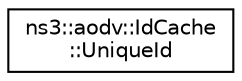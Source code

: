 digraph "Graphical Class Hierarchy"
{
 // LATEX_PDF_SIZE
  edge [fontname="Helvetica",fontsize="10",labelfontname="Helvetica",labelfontsize="10"];
  node [fontname="Helvetica",fontsize="10",shape=record];
  rankdir="LR";
  Node0 [label="ns3::aodv::IdCache\l::UniqueId",height=0.2,width=0.4,color="black", fillcolor="white", style="filled",URL="$structns3_1_1aodv_1_1_id_cache_1_1_unique_id.html",tooltip="Unique packet ID."];
}
